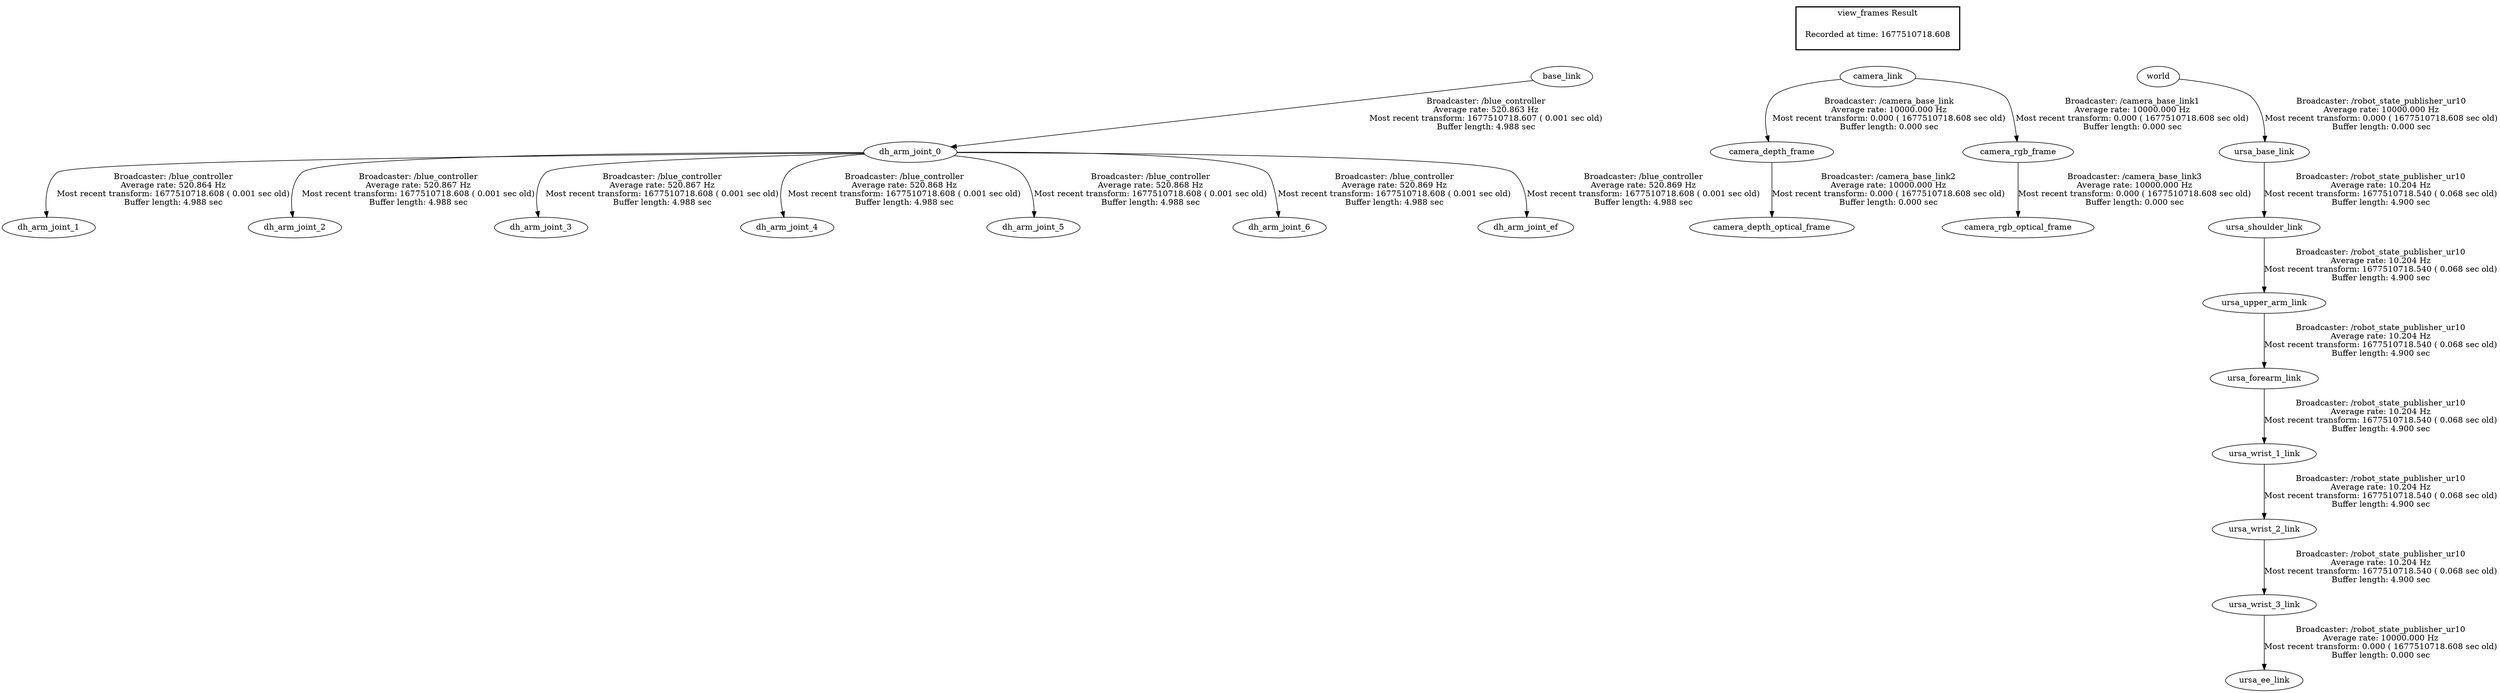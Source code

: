 digraph G {
"base_link" -> "dh_arm_joint_0"[label="Broadcaster: /blue_controller\nAverage rate: 520.863 Hz\nMost recent transform: 1677510718.607 ( 0.001 sec old)\nBuffer length: 4.988 sec\n"];
"dh_arm_joint_0" -> "dh_arm_joint_1"[label="Broadcaster: /blue_controller\nAverage rate: 520.864 Hz\nMost recent transform: 1677510718.608 ( 0.001 sec old)\nBuffer length: 4.988 sec\n"];
"dh_arm_joint_0" -> "dh_arm_joint_2"[label="Broadcaster: /blue_controller\nAverage rate: 520.867 Hz\nMost recent transform: 1677510718.608 ( 0.001 sec old)\nBuffer length: 4.988 sec\n"];
"dh_arm_joint_0" -> "dh_arm_joint_3"[label="Broadcaster: /blue_controller\nAverage rate: 520.867 Hz\nMost recent transform: 1677510718.608 ( 0.001 sec old)\nBuffer length: 4.988 sec\n"];
"dh_arm_joint_0" -> "dh_arm_joint_4"[label="Broadcaster: /blue_controller\nAverage rate: 520.868 Hz\nMost recent transform: 1677510718.608 ( 0.001 sec old)\nBuffer length: 4.988 sec\n"];
"dh_arm_joint_0" -> "dh_arm_joint_5"[label="Broadcaster: /blue_controller\nAverage rate: 520.868 Hz\nMost recent transform: 1677510718.608 ( 0.001 sec old)\nBuffer length: 4.988 sec\n"];
"dh_arm_joint_0" -> "dh_arm_joint_6"[label="Broadcaster: /blue_controller\nAverage rate: 520.869 Hz\nMost recent transform: 1677510718.608 ( 0.001 sec old)\nBuffer length: 4.988 sec\n"];
"dh_arm_joint_0" -> "dh_arm_joint_ef"[label="Broadcaster: /blue_controller\nAverage rate: 520.869 Hz\nMost recent transform: 1677510718.608 ( 0.001 sec old)\nBuffer length: 4.988 sec\n"];
"camera_link" -> "camera_depth_frame"[label="Broadcaster: /camera_base_link\nAverage rate: 10000.000 Hz\nMost recent transform: 0.000 ( 1677510718.608 sec old)\nBuffer length: 0.000 sec\n"];
"camera_rgb_frame" -> "camera_rgb_optical_frame"[label="Broadcaster: /camera_base_link3\nAverage rate: 10000.000 Hz\nMost recent transform: 0.000 ( 1677510718.608 sec old)\nBuffer length: 0.000 sec\n"];
"camera_link" -> "camera_rgb_frame"[label="Broadcaster: /camera_base_link1\nAverage rate: 10000.000 Hz\nMost recent transform: 0.000 ( 1677510718.608 sec old)\nBuffer length: 0.000 sec\n"];
"ursa_wrist_3_link" -> "ursa_ee_link"[label="Broadcaster: /robot_state_publisher_ur10\nAverage rate: 10000.000 Hz\nMost recent transform: 0.000 ( 1677510718.608 sec old)\nBuffer length: 0.000 sec\n"];
"ursa_wrist_2_link" -> "ursa_wrist_3_link"[label="Broadcaster: /robot_state_publisher_ur10\nAverage rate: 10.204 Hz\nMost recent transform: 1677510718.540 ( 0.068 sec old)\nBuffer length: 4.900 sec\n"];
"world" -> "ursa_base_link"[label="Broadcaster: /robot_state_publisher_ur10\nAverage rate: 10000.000 Hz\nMost recent transform: 0.000 ( 1677510718.608 sec old)\nBuffer length: 0.000 sec\n"];
"camera_depth_frame" -> "camera_depth_optical_frame"[label="Broadcaster: /camera_base_link2\nAverage rate: 10000.000 Hz\nMost recent transform: 0.000 ( 1677510718.608 sec old)\nBuffer length: 0.000 sec\n"];
"ursa_upper_arm_link" -> "ursa_forearm_link"[label="Broadcaster: /robot_state_publisher_ur10\nAverage rate: 10.204 Hz\nMost recent transform: 1677510718.540 ( 0.068 sec old)\nBuffer length: 4.900 sec\n"];
"ursa_shoulder_link" -> "ursa_upper_arm_link"[label="Broadcaster: /robot_state_publisher_ur10\nAverage rate: 10.204 Hz\nMost recent transform: 1677510718.540 ( 0.068 sec old)\nBuffer length: 4.900 sec\n"];
"ursa_base_link" -> "ursa_shoulder_link"[label="Broadcaster: /robot_state_publisher_ur10\nAverage rate: 10.204 Hz\nMost recent transform: 1677510718.540 ( 0.068 sec old)\nBuffer length: 4.900 sec\n"];
"ursa_forearm_link" -> "ursa_wrist_1_link"[label="Broadcaster: /robot_state_publisher_ur10\nAverage rate: 10.204 Hz\nMost recent transform: 1677510718.540 ( 0.068 sec old)\nBuffer length: 4.900 sec\n"];
"ursa_wrist_1_link" -> "ursa_wrist_2_link"[label="Broadcaster: /robot_state_publisher_ur10\nAverage rate: 10.204 Hz\nMost recent transform: 1677510718.540 ( 0.068 sec old)\nBuffer length: 4.900 sec\n"];
edge [style=invis];
 subgraph cluster_legend { style=bold; color=black; label ="view_frames Result";
"Recorded at time: 1677510718.608"[ shape=plaintext ] ;
 }->"base_link";
edge [style=invis];
 subgraph cluster_legend { style=bold; color=black; label ="view_frames Result";
"Recorded at time: 1677510718.608"[ shape=plaintext ] ;
 }->"camera_link";
edge [style=invis];
 subgraph cluster_legend { style=bold; color=black; label ="view_frames Result";
"Recorded at time: 1677510718.608"[ shape=plaintext ] ;
 }->"world";
}